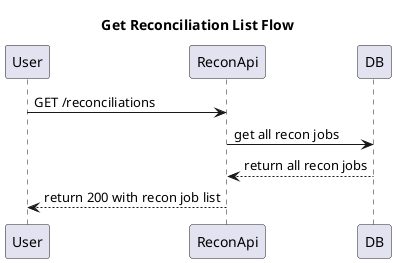 @startuml Get Reconciliation List Flow

title Get Reconciliation List Flow

User -> ReconApi: GET /reconciliations
ReconApi -> DB: get all recon jobs
DB --> ReconApi: return all recon jobs
ReconApi --> User: return 200 with recon job list

@enduml
